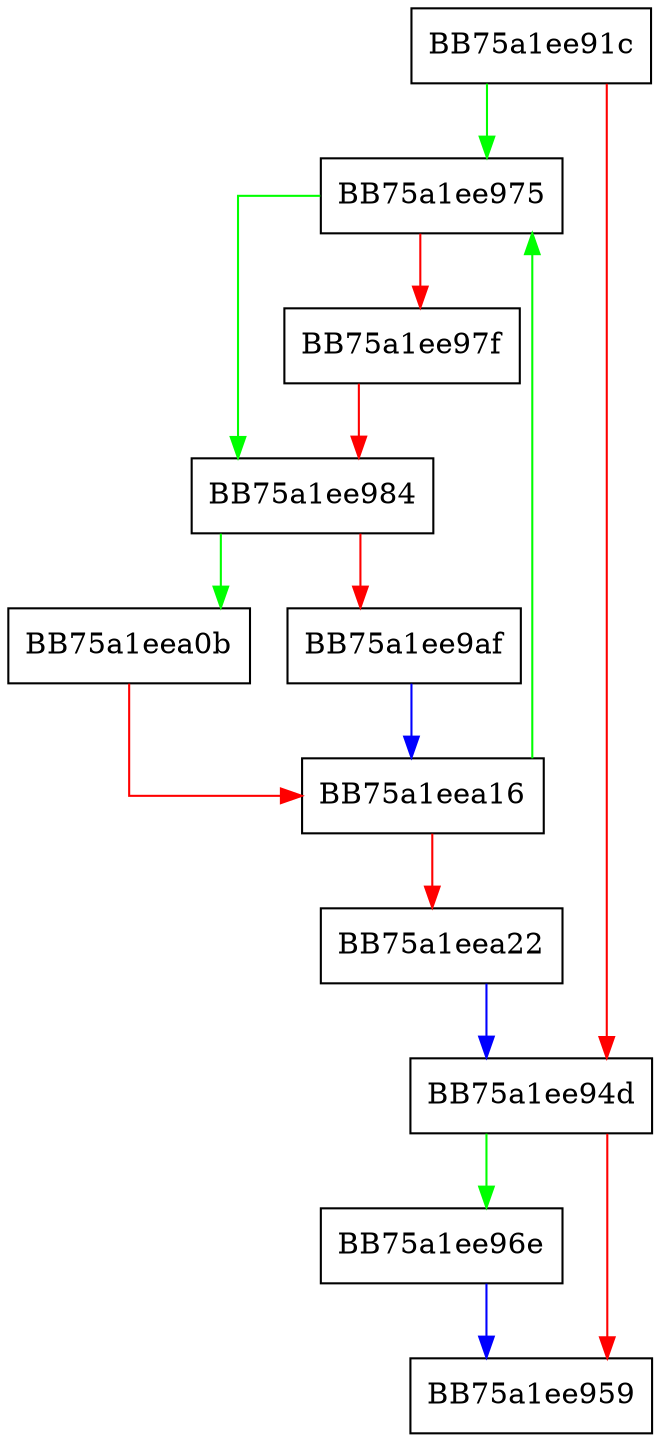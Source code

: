 digraph remap_shadow_cursors {
  node [shape="box"];
  graph [splines=ortho];
  BB75a1ee91c -> BB75a1ee975 [color="green"];
  BB75a1ee91c -> BB75a1ee94d [color="red"];
  BB75a1ee94d -> BB75a1ee96e [color="green"];
  BB75a1ee94d -> BB75a1ee959 [color="red"];
  BB75a1ee96e -> BB75a1ee959 [color="blue"];
  BB75a1ee975 -> BB75a1ee984 [color="green"];
  BB75a1ee975 -> BB75a1ee97f [color="red"];
  BB75a1ee97f -> BB75a1ee984 [color="red"];
  BB75a1ee984 -> BB75a1eea0b [color="green"];
  BB75a1ee984 -> BB75a1ee9af [color="red"];
  BB75a1ee9af -> BB75a1eea16 [color="blue"];
  BB75a1eea0b -> BB75a1eea16 [color="red"];
  BB75a1eea16 -> BB75a1ee975 [color="green"];
  BB75a1eea16 -> BB75a1eea22 [color="red"];
  BB75a1eea22 -> BB75a1ee94d [color="blue"];
}